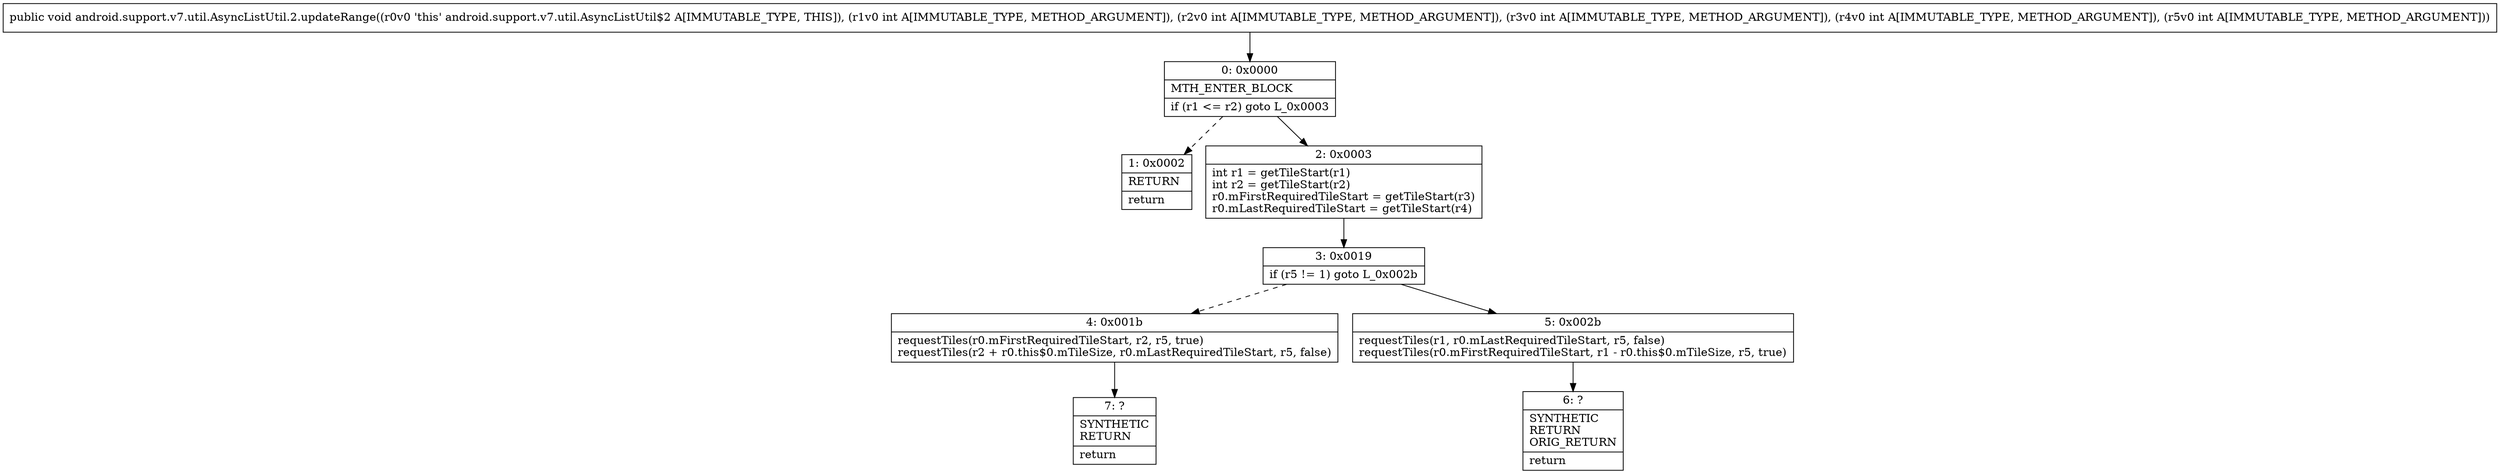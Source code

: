 digraph "CFG forandroid.support.v7.util.AsyncListUtil.2.updateRange(IIIII)V" {
Node_0 [shape=record,label="{0\:\ 0x0000|MTH_ENTER_BLOCK\l|if (r1 \<= r2) goto L_0x0003\l}"];
Node_1 [shape=record,label="{1\:\ 0x0002|RETURN\l|return\l}"];
Node_2 [shape=record,label="{2\:\ 0x0003|int r1 = getTileStart(r1)\lint r2 = getTileStart(r2)\lr0.mFirstRequiredTileStart = getTileStart(r3)\lr0.mLastRequiredTileStart = getTileStart(r4)\l}"];
Node_3 [shape=record,label="{3\:\ 0x0019|if (r5 != 1) goto L_0x002b\l}"];
Node_4 [shape=record,label="{4\:\ 0x001b|requestTiles(r0.mFirstRequiredTileStart, r2, r5, true)\lrequestTiles(r2 + r0.this$0.mTileSize, r0.mLastRequiredTileStart, r5, false)\l}"];
Node_5 [shape=record,label="{5\:\ 0x002b|requestTiles(r1, r0.mLastRequiredTileStart, r5, false)\lrequestTiles(r0.mFirstRequiredTileStart, r1 \- r0.this$0.mTileSize, r5, true)\l}"];
Node_6 [shape=record,label="{6\:\ ?|SYNTHETIC\lRETURN\lORIG_RETURN\l|return\l}"];
Node_7 [shape=record,label="{7\:\ ?|SYNTHETIC\lRETURN\l|return\l}"];
MethodNode[shape=record,label="{public void android.support.v7.util.AsyncListUtil.2.updateRange((r0v0 'this' android.support.v7.util.AsyncListUtil$2 A[IMMUTABLE_TYPE, THIS]), (r1v0 int A[IMMUTABLE_TYPE, METHOD_ARGUMENT]), (r2v0 int A[IMMUTABLE_TYPE, METHOD_ARGUMENT]), (r3v0 int A[IMMUTABLE_TYPE, METHOD_ARGUMENT]), (r4v0 int A[IMMUTABLE_TYPE, METHOD_ARGUMENT]), (r5v0 int A[IMMUTABLE_TYPE, METHOD_ARGUMENT])) }"];
MethodNode -> Node_0;
Node_0 -> Node_1[style=dashed];
Node_0 -> Node_2;
Node_2 -> Node_3;
Node_3 -> Node_4[style=dashed];
Node_3 -> Node_5;
Node_4 -> Node_7;
Node_5 -> Node_6;
}

